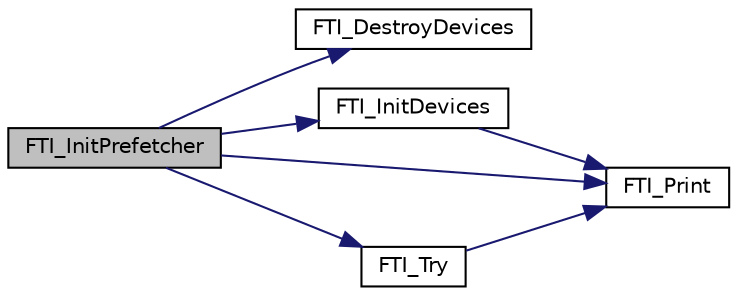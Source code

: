 digraph "FTI_InitPrefetcher"
{
 // LATEX_PDF_SIZE
  edge [fontname="Helvetica",fontsize="10",labelfontname="Helvetica",labelfontsize="10"];
  node [fontname="Helvetica",fontsize="10",shape=record];
  rankdir="LR";
  Node1 [label="FTI_InitPrefetcher",height=0.2,width=0.4,color="black", fillcolor="grey75", style="filled", fontcolor="black",tooltip="Initializes a Prefetcher."];
  Node1 -> Node2 [color="midnightblue",fontsize="10",style="solid"];
  Node2 [label="FTI_DestroyDevices",height=0.2,width=0.4,color="black", fillcolor="white", style="filled",URL="$api-cuda_8c.html#abb1ca3c8e8cbff17fdcba133ca6a344d",tooltip="De-allocates Host buffers which will be used for asynchronous communication with the GPU."];
  Node1 -> Node3 [color="midnightblue",fontsize="10",style="solid"];
  Node3 [label="FTI_InitDevices",height=0.2,width=0.4,color="black", fillcolor="white", style="filled",URL="$api-cuda_8c.html#acd3640ea0b47f0f4b34b9e11294290e1",tooltip="Allocates Host buffers which will be used for asynchronous communication with the GPU."];
  Node3 -> Node4 [color="midnightblue",fontsize="10",style="solid"];
  Node4 [label="FTI_Print",height=0.2,width=0.4,color="black", fillcolor="white", style="filled",URL="$api_8c.html#a691a9e560e92286bb5bc1b5cf2f7b199",tooltip="Prints FTI messages."];
  Node1 -> Node4 [color="midnightblue",fontsize="10",style="solid"];
  Node1 -> Node5 [color="midnightblue",fontsize="10",style="solid"];
  Node5 [label="FTI_Try",height=0.2,width=0.4,color="black", fillcolor="white", style="filled",URL="$tools_8c.html#a950803008f7cef4892fbba9b2069928e",tooltip="It receives the return code of a function and prints a message."];
  Node5 -> Node4 [color="midnightblue",fontsize="10",style="solid"];
}
